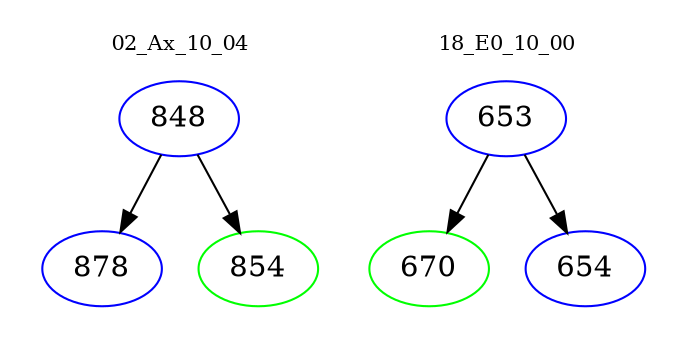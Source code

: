 digraph{
subgraph cluster_0 {
color = white
label = "02_Ax_10_04";
fontsize=10;
T0_848 [label="848", color="blue"]
T0_848 -> T0_878 [color="black"]
T0_878 [label="878", color="blue"]
T0_848 -> T0_854 [color="black"]
T0_854 [label="854", color="green"]
}
subgraph cluster_1 {
color = white
label = "18_E0_10_00";
fontsize=10;
T1_653 [label="653", color="blue"]
T1_653 -> T1_670 [color="black"]
T1_670 [label="670", color="green"]
T1_653 -> T1_654 [color="black"]
T1_654 [label="654", color="blue"]
}
}
